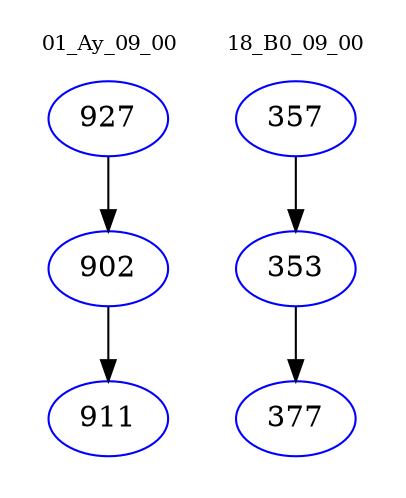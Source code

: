 digraph{
subgraph cluster_0 {
color = white
label = "01_Ay_09_00";
fontsize=10;
T0_927 [label="927", color="blue"]
T0_927 -> T0_902 [color="black"]
T0_902 [label="902", color="blue"]
T0_902 -> T0_911 [color="black"]
T0_911 [label="911", color="blue"]
}
subgraph cluster_1 {
color = white
label = "18_B0_09_00";
fontsize=10;
T1_357 [label="357", color="blue"]
T1_357 -> T1_353 [color="black"]
T1_353 [label="353", color="blue"]
T1_353 -> T1_377 [color="black"]
T1_377 [label="377", color="blue"]
}
}
